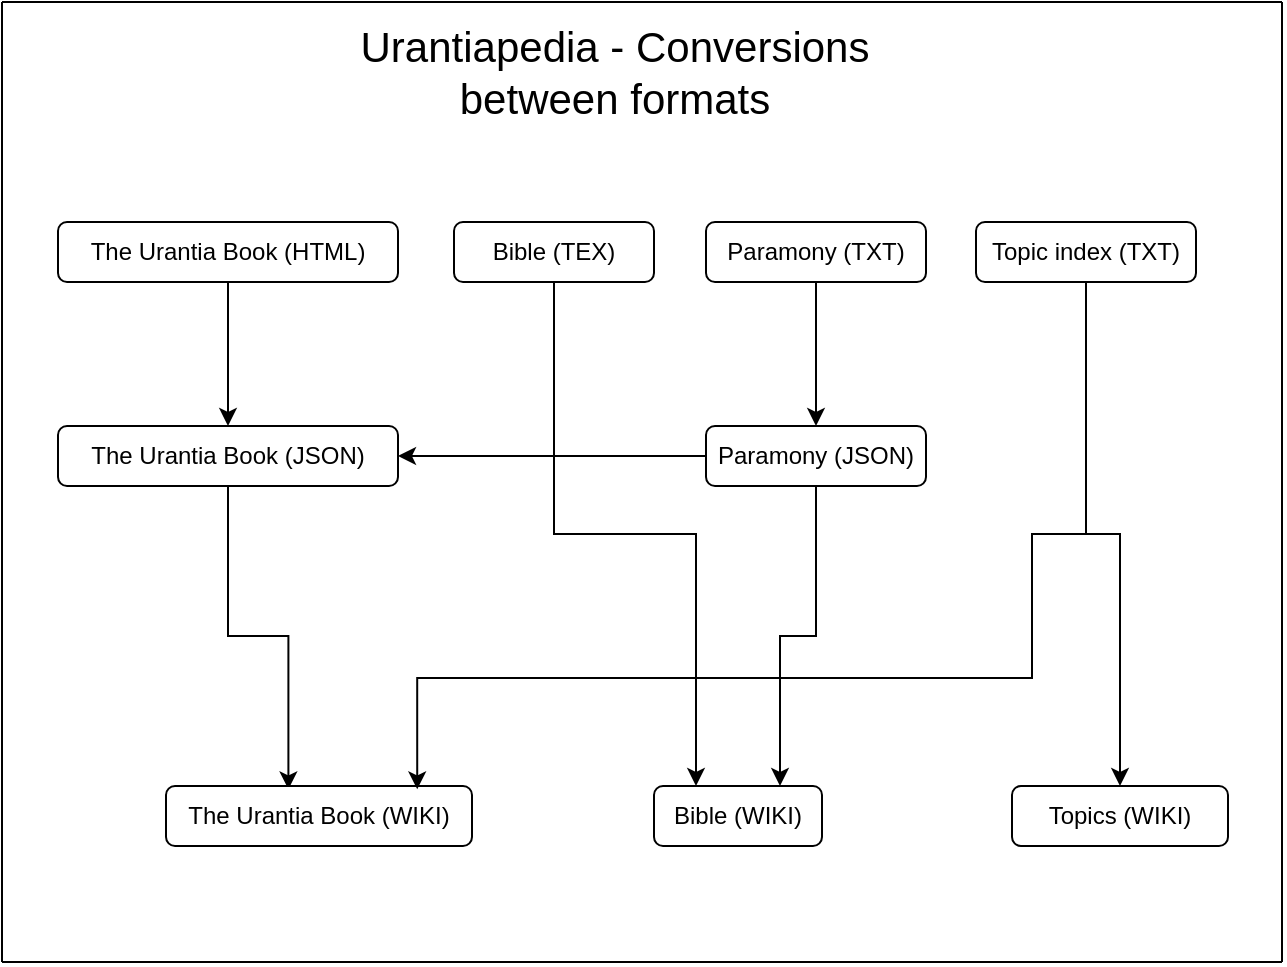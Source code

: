 <mxfile version="15.8.7" type="device"><diagram id="C5RBs43oDa-KdzZeNtuy" name="Page-1"><mxGraphModel dx="525" dy="412" grid="1" gridSize="9" guides="1" tooltips="1" connect="1" arrows="1" fold="1" page="1" pageScale="1" pageWidth="827" pageHeight="1169" math="0" shadow="0"><root><mxCell id="WIyWlLk6GJQsqaUBKTNV-0"/><mxCell id="WIyWlLk6GJQsqaUBKTNV-1" parent="WIyWlLk6GJQsqaUBKTNV-0"/><mxCell id="NAvLx849qh4nNFd3vBVr-4" style="edgeStyle=orthogonalEdgeStyle;rounded=0;orthogonalLoop=1;jettySize=auto;html=1;" parent="WIyWlLk6GJQsqaUBKTNV-1" source="xQuQsDgISbO9K-nXx9gV-0" target="NAvLx849qh4nNFd3vBVr-3" edge="1"><mxGeometry relative="1" as="geometry"/></mxCell><mxCell id="xQuQsDgISbO9K-nXx9gV-0" value="Paramony (TXT)" style="rounded=1;whiteSpace=wrap;html=1;" parent="WIyWlLk6GJQsqaUBKTNV-1" vertex="1"><mxGeometry x="432" y="150" width="110" height="30" as="geometry"/></mxCell><mxCell id="NAvLx849qh4nNFd3vBVr-6" style="edgeStyle=orthogonalEdgeStyle;rounded=0;orthogonalLoop=1;jettySize=auto;html=1;entryX=0.25;entryY=0;entryDx=0;entryDy=0;" parent="WIyWlLk6GJQsqaUBKTNV-1" source="xQuQsDgISbO9K-nXx9gV-2" target="xQuQsDgISbO9K-nXx9gV-12" edge="1"><mxGeometry relative="1" as="geometry"/></mxCell><mxCell id="xQuQsDgISbO9K-nXx9gV-2" value="Bible (TEX)" style="rounded=1;whiteSpace=wrap;html=1;" parent="WIyWlLk6GJQsqaUBKTNV-1" vertex="1"><mxGeometry x="306" y="150" width="100" height="30" as="geometry"/></mxCell><mxCell id="NAvLx849qh4nNFd3vBVr-8" style="edgeStyle=orthogonalEdgeStyle;rounded=0;orthogonalLoop=1;jettySize=auto;html=1;entryX=0.4;entryY=0.056;entryDx=0;entryDy=0;entryPerimeter=0;" parent="WIyWlLk6GJQsqaUBKTNV-1" source="xQuQsDgISbO9K-nXx9gV-4" target="xQuQsDgISbO9K-nXx9gV-5" edge="1"><mxGeometry relative="1" as="geometry"/></mxCell><mxCell id="xQuQsDgISbO9K-nXx9gV-4" value="The Urantia Book (JSON)" style="rounded=1;whiteSpace=wrap;html=1;" parent="WIyWlLk6GJQsqaUBKTNV-1" vertex="1"><mxGeometry x="108" y="252" width="170" height="30" as="geometry"/></mxCell><mxCell id="xQuQsDgISbO9K-nXx9gV-5" value="The Urantia Book (WIKI)" style="rounded=1;whiteSpace=wrap;html=1;" parent="WIyWlLk6GJQsqaUBKTNV-1" vertex="1"><mxGeometry x="162" y="432" width="153" height="30" as="geometry"/></mxCell><mxCell id="xQuQsDgISbO9K-nXx9gV-6" value="&lt;font style=&quot;font-size: 21px&quot;&gt;Urantiapedia - Conversions between formats&lt;/font&gt;" style="text;html=1;strokeColor=none;fillColor=none;align=center;verticalAlign=middle;whiteSpace=wrap;rounded=0;" parent="WIyWlLk6GJQsqaUBKTNV-1" vertex="1"><mxGeometry x="243" y="50" width="287" height="50" as="geometry"/></mxCell><mxCell id="xQuQsDgISbO9K-nXx9gV-12" value="Bible (WIKI)" style="rounded=1;whiteSpace=wrap;html=1;" parent="WIyWlLk6GJQsqaUBKTNV-1" vertex="1"><mxGeometry x="406" y="432" width="84" height="30" as="geometry"/></mxCell><mxCell id="xQuQsDgISbO9K-nXx9gV-19" value="" style="endArrow=none;html=1;" parent="WIyWlLk6GJQsqaUBKTNV-1" edge="1"><mxGeometry width="50" height="50" relative="1" as="geometry"><mxPoint x="80" y="40" as="sourcePoint"/><mxPoint x="720" y="40" as="targetPoint"/></mxGeometry></mxCell><mxCell id="xQuQsDgISbO9K-nXx9gV-20" value="" style="endArrow=none;html=1;" parent="WIyWlLk6GJQsqaUBKTNV-1" edge="1"><mxGeometry width="50" height="50" relative="1" as="geometry"><mxPoint x="80" y="40" as="sourcePoint"/><mxPoint x="80" y="520" as="targetPoint"/></mxGeometry></mxCell><mxCell id="xQuQsDgISbO9K-nXx9gV-21" value="" style="endArrow=none;html=1;" parent="WIyWlLk6GJQsqaUBKTNV-1" edge="1"><mxGeometry width="50" height="50" relative="1" as="geometry"><mxPoint x="720" y="40" as="sourcePoint"/><mxPoint x="720" y="520" as="targetPoint"/></mxGeometry></mxCell><mxCell id="xQuQsDgISbO9K-nXx9gV-22" value="" style="endArrow=none;html=1;" parent="WIyWlLk6GJQsqaUBKTNV-1" edge="1"><mxGeometry width="50" height="50" relative="1" as="geometry"><mxPoint x="80" y="520" as="sourcePoint"/><mxPoint x="720" y="520" as="targetPoint"/></mxGeometry></mxCell><mxCell id="xQuQsDgISbO9K-nXx9gV-30" style="edgeStyle=orthogonalEdgeStyle;rounded=0;orthogonalLoop=1;jettySize=auto;html=1;exitX=0.5;exitY=1;exitDx=0;exitDy=0;entryX=0.5;entryY=0;entryDx=0;entryDy=0;" parent="WIyWlLk6GJQsqaUBKTNV-1" source="xQuQsDgISbO9K-nXx9gV-28" target="xQuQsDgISbO9K-nXx9gV-29" edge="1"><mxGeometry relative="1" as="geometry"><Array as="points"><mxPoint x="622" y="306"/><mxPoint x="639" y="306"/></Array></mxGeometry></mxCell><mxCell id="xQuQsDgISbO9K-nXx9gV-28" value="Topic index (TXT)" style="rounded=1;whiteSpace=wrap;html=1;" parent="WIyWlLk6GJQsqaUBKTNV-1" vertex="1"><mxGeometry x="567" y="150" width="110" height="30" as="geometry"/></mxCell><mxCell id="xQuQsDgISbO9K-nXx9gV-29" value="Topics (WIKI)" style="rounded=1;whiteSpace=wrap;html=1;" parent="WIyWlLk6GJQsqaUBKTNV-1" vertex="1"><mxGeometry x="585" y="432" width="108" height="30" as="geometry"/></mxCell><mxCell id="VZW4VKAV-bEhSZIWz-qM-2" style="edgeStyle=orthogonalEdgeStyle;rounded=0;orthogonalLoop=1;jettySize=auto;html=1;exitX=0.5;exitY=1;exitDx=0;exitDy=0;entryX=0.821;entryY=0.056;entryDx=0;entryDy=0;entryPerimeter=0;" parent="WIyWlLk6GJQsqaUBKTNV-1" source="xQuQsDgISbO9K-nXx9gV-28" target="xQuQsDgISbO9K-nXx9gV-5" edge="1"><mxGeometry relative="1" as="geometry"><mxPoint x="604" y="189.0" as="sourcePoint"/><mxPoint x="648" y="441" as="targetPoint"/><Array as="points"><mxPoint x="622" y="306"/><mxPoint x="595" y="306"/><mxPoint x="595" y="378"/><mxPoint x="288" y="378"/></Array></mxGeometry></mxCell><mxCell id="NAvLx849qh4nNFd3vBVr-2" style="edgeStyle=orthogonalEdgeStyle;rounded=0;orthogonalLoop=1;jettySize=auto;html=1;entryX=0.5;entryY=0;entryDx=0;entryDy=0;" parent="WIyWlLk6GJQsqaUBKTNV-1" source="NAvLx849qh4nNFd3vBVr-0" target="xQuQsDgISbO9K-nXx9gV-4" edge="1"><mxGeometry relative="1" as="geometry"/></mxCell><mxCell id="NAvLx849qh4nNFd3vBVr-0" value="The Urantia Book (HTML)" style="rounded=1;whiteSpace=wrap;html=1;" parent="WIyWlLk6GJQsqaUBKTNV-1" vertex="1"><mxGeometry x="108" y="150" width="170" height="30" as="geometry"/></mxCell><mxCell id="NAvLx849qh4nNFd3vBVr-5" style="edgeStyle=orthogonalEdgeStyle;rounded=0;orthogonalLoop=1;jettySize=auto;html=1;entryX=0.75;entryY=0;entryDx=0;entryDy=0;" parent="WIyWlLk6GJQsqaUBKTNV-1" source="NAvLx849qh4nNFd3vBVr-3" target="xQuQsDgISbO9K-nXx9gV-12" edge="1"><mxGeometry relative="1" as="geometry"/></mxCell><mxCell id="NAvLx849qh4nNFd3vBVr-7" style="edgeStyle=orthogonalEdgeStyle;rounded=0;orthogonalLoop=1;jettySize=auto;html=1;entryX=1;entryY=0.5;entryDx=0;entryDy=0;" parent="WIyWlLk6GJQsqaUBKTNV-1" source="NAvLx849qh4nNFd3vBVr-3" target="xQuQsDgISbO9K-nXx9gV-4" edge="1"><mxGeometry relative="1" as="geometry"/></mxCell><mxCell id="NAvLx849qh4nNFd3vBVr-3" value="Paramony (JSON)" style="rounded=1;whiteSpace=wrap;html=1;" parent="WIyWlLk6GJQsqaUBKTNV-1" vertex="1"><mxGeometry x="432" y="252" width="110" height="30" as="geometry"/></mxCell></root></mxGraphModel></diagram></mxfile>